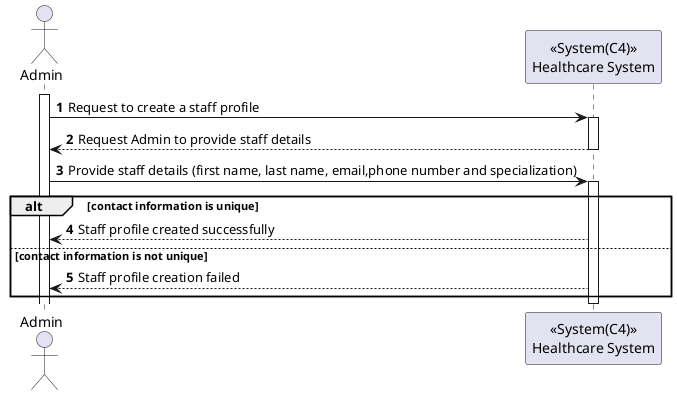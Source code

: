 ﻿@startuml

autonumber
actor Admin as admin
participant "<<System(C4)>>\nHealthcare System" as sys

activate admin
admin -> sys: Request to create a staff profile
activate sys 
sys --> admin: Request Admin to provide staff details
deactivate sys
admin -> sys: Provide staff details (first name, last name, email,phone number and specialization)

activate sys
alt contact information is unique

sys --> admin: Staff profile created successfully
else contact information is not unique
sys --> admin: Staff profile creation failed
end
deactivate sys

@enduml